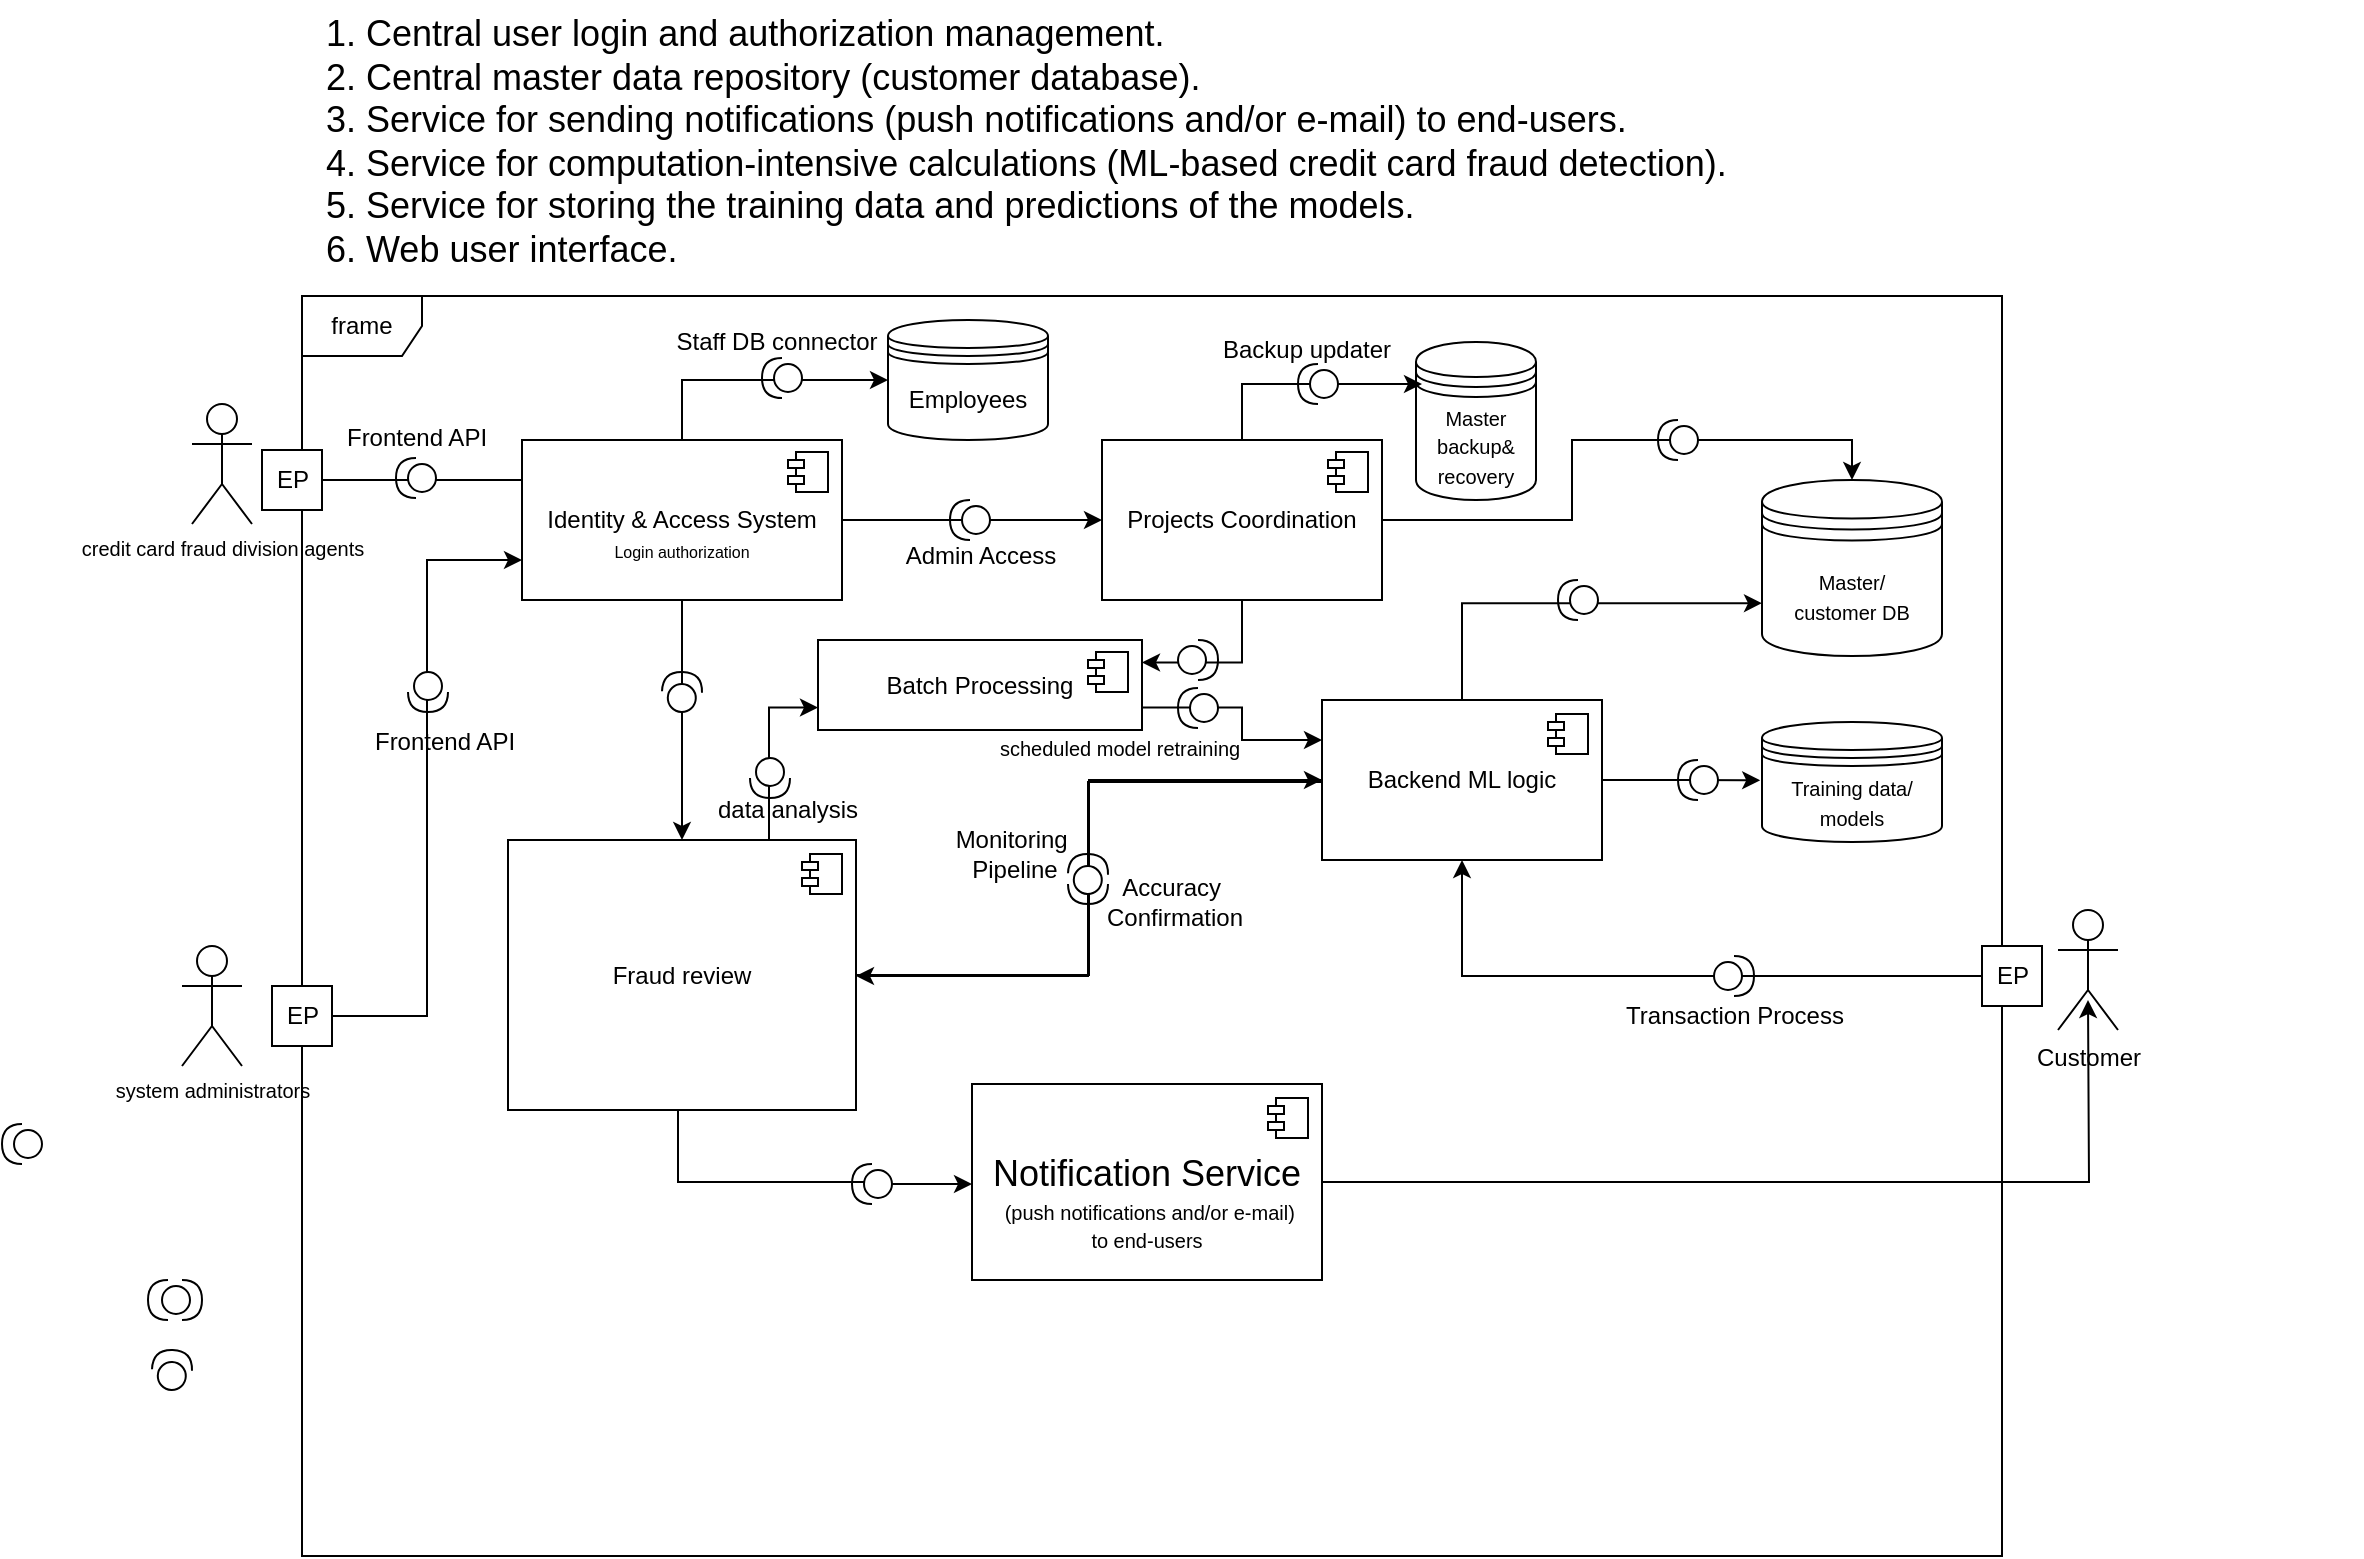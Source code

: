 <mxfile version="26.1.1">
  <diagram name="Page-1" id="Y1ZIsI3cRYYdyz1xf9G5">
    <mxGraphModel dx="833" dy="853" grid="0" gridSize="10" guides="1" tooltips="1" connect="1" arrows="1" fold="1" page="0" pageScale="1" pageWidth="1169" pageHeight="827" background="light-dark(#FFFFFF,#1A1A1A)" math="0" shadow="0">
      <root>
        <mxCell id="0" />
        <mxCell id="1" parent="0" />
        <mxCell id="VDTbSuDfrLie9FOIhOC3-1" value="&lt;p style=&quot;margin: 0px; font-variant-numeric: normal; font-variant-east-asian: normal; font-variant-alternates: normal; font-size-adjust: none; font-kerning: auto; font-optical-sizing: auto; font-feature-settings: normal; font-variation-settings: normal; font-variant-position: normal; font-variant-emoji: normal; font-stretch: normal; font-size: 10px; line-height: normal; text-align: start; text-wrap-mode: wrap;&quot; class=&quot;p1&quot;&gt;&lt;font style=&quot;color: light-dark(rgb(0, 0, 0), rgb(255, 255, 255));&quot;&gt;system administrators&lt;/font&gt;&lt;/p&gt;" style="shape=umlActor;verticalLabelPosition=bottom;verticalAlign=top;html=1;outlineConnect=0;" parent="1" vertex="1">
          <mxGeometry x="140" y="343" width="30" height="60" as="geometry" />
        </mxCell>
        <mxCell id="VDTbSuDfrLie9FOIhOC3-10" value="&lt;font style=&quot;font-size: 18px;&quot;&gt;1. Central user login and authorization management.&lt;br&gt;2. Central master data repository (customer database).&lt;br&gt;3. Service for sending notifications (push notifications and/or e-mail) to end-users.&lt;br&gt;4. Service for computation-intensive calculations (ML-based credit card fraud detection).&lt;br&gt;5. Service for storing the training data and predictions of the models.&lt;br&gt;6. Web user interface.&lt;/font&gt;" style="text;whiteSpace=wrap;html=1;" parent="1" vertex="1">
          <mxGeometry x="210" y="-130" width="1020" height="110" as="geometry" />
        </mxCell>
        <mxCell id="VDTbSuDfrLie9FOIhOC3-19" value="frame" style="shape=umlFrame;whiteSpace=wrap;html=1;pointerEvents=0;" parent="1" vertex="1">
          <mxGeometry x="200" y="18" width="850" height="630" as="geometry" />
        </mxCell>
        <mxCell id="VDTbSuDfrLie9FOIhOC3-20" value="EP" style="html=1;rounded=0;" parent="1" vertex="1">
          <mxGeometry x="180" y="95" width="30" height="30" as="geometry" />
        </mxCell>
        <mxCell id="VDTbSuDfrLie9FOIhOC3-21" value="" style="endArrow=none;html=1;rounded=0;align=center;verticalAlign=top;endFill=0;labelBackgroundColor=none;endSize=2;" parent="1" edge="1">
          <mxGeometry relative="1" as="geometry">
            <Array as="points" />
            <mxPoint x="210" y="110" as="sourcePoint" />
            <mxPoint x="320" y="110" as="targetPoint" />
          </mxGeometry>
        </mxCell>
        <mxCell id="wgYkP6aBfoAraLJDTdBe-10" style="edgeStyle=orthogonalEdgeStyle;rounded=0;orthogonalLoop=1;jettySize=auto;html=1;entryX=0;entryY=0.75;entryDx=0;entryDy=0;" edge="1" parent="1" source="VDTbSuDfrLie9FOIhOC3-23" target="VDTbSuDfrLie9FOIhOC3-30">
          <mxGeometry relative="1" as="geometry" />
        </mxCell>
        <mxCell id="VDTbSuDfrLie9FOIhOC3-23" value="EP" style="html=1;rounded=0;" parent="1" vertex="1">
          <mxGeometry x="185" y="363" width="30" height="30" as="geometry" />
        </mxCell>
        <mxCell id="VDTbSuDfrLie9FOIhOC3-28" value="&lt;p style=&quot;margin: 0px; font-variant-numeric: normal; font-variant-east-asian: normal; font-variant-alternates: normal; font-size-adjust: none; font-kerning: auto; font-optical-sizing: auto; font-feature-settings: normal; font-variation-settings: normal; font-variant-position: normal; font-variant-emoji: normal; font-stretch: normal; font-size: 10px; line-height: normal; text-align: start; text-wrap-mode: wrap;&quot; class=&quot;p1&quot;&gt;&lt;font style=&quot;color: light-dark(rgb(0, 0, 0), rgb(255, 255, 255));&quot;&gt;credit card fraud division agents&lt;/font&gt;&lt;/p&gt;" style="shape=umlActor;verticalLabelPosition=bottom;verticalAlign=top;html=1;outlineConnect=0;" parent="1" vertex="1">
          <mxGeometry x="145" y="72" width="30" height="60" as="geometry" />
        </mxCell>
        <mxCell id="wgYkP6aBfoAraLJDTdBe-21" style="edgeStyle=orthogonalEdgeStyle;rounded=0;orthogonalLoop=1;jettySize=auto;html=1;entryX=0;entryY=0.5;entryDx=0;entryDy=0;exitX=0.5;exitY=0;exitDx=0;exitDy=0;" edge="1" parent="1" source="VDTbSuDfrLie9FOIhOC3-30" target="VDTbSuDfrLie9FOIhOC3-39">
          <mxGeometry relative="1" as="geometry" />
        </mxCell>
        <mxCell id="wgYkP6aBfoAraLJDTdBe-25" style="edgeStyle=orthogonalEdgeStyle;rounded=0;orthogonalLoop=1;jettySize=auto;html=1;entryX=0;entryY=0.5;entryDx=0;entryDy=0;" edge="1" parent="1" source="VDTbSuDfrLie9FOIhOC3-30" target="wgYkP6aBfoAraLJDTdBe-23">
          <mxGeometry relative="1" as="geometry" />
        </mxCell>
        <mxCell id="wgYkP6aBfoAraLJDTdBe-38" style="edgeStyle=orthogonalEdgeStyle;rounded=0;orthogonalLoop=1;jettySize=auto;html=1;" edge="1" parent="1" source="VDTbSuDfrLie9FOIhOC3-30" target="VDTbSuDfrLie9FOIhOC3-37">
          <mxGeometry relative="1" as="geometry" />
        </mxCell>
        <mxCell id="VDTbSuDfrLie9FOIhOC3-30" value="&lt;div&gt;&lt;font style=&quot;font-size: 12px;&quot;&gt;&lt;br&gt;&lt;/font&gt;&lt;/div&gt;&lt;font style=&quot;font-size: 12px;&quot;&gt;Identity &amp;amp; Access System&lt;/font&gt;&lt;div&gt;&lt;div&gt;&lt;font style=&quot;font-size: 8px;&quot;&gt;Login authorization&lt;/font&gt;&lt;/div&gt;&lt;/div&gt;" style="html=1;dropTarget=0;whiteSpace=wrap;" parent="1" vertex="1">
          <mxGeometry x="310" y="90" width="160" height="80" as="geometry" />
        </mxCell>
        <mxCell id="VDTbSuDfrLie9FOIhOC3-31" value="" style="shape=module;jettyWidth=8;jettyHeight=4;" parent="VDTbSuDfrLie9FOIhOC3-30" vertex="1">
          <mxGeometry x="1" width="20" height="20" relative="1" as="geometry">
            <mxPoint x="-27" y="6" as="offset" />
          </mxGeometry>
        </mxCell>
        <mxCell id="P7DLpl95wBDP0d_DV1Da-6" style="edgeStyle=orthogonalEdgeStyle;rounded=0;orthogonalLoop=1;jettySize=auto;html=1;entryX=0;entryY=0.5;entryDx=0;entryDy=0;" parent="1" source="VDTbSuDfrLie9FOIhOC3-37" target="VDTbSuDfrLie9FOIhOC3-77" edge="1">
          <mxGeometry relative="1" as="geometry" />
        </mxCell>
        <mxCell id="P7DLpl95wBDP0d_DV1Da-9" style="edgeStyle=orthogonalEdgeStyle;rounded=0;orthogonalLoop=1;jettySize=auto;html=1;exitX=0.5;exitY=1;exitDx=0;exitDy=0;" parent="1" edge="1" source="VDTbSuDfrLie9FOIhOC3-37">
          <mxGeometry relative="1" as="geometry">
            <mxPoint x="343" y="426" as="sourcePoint" />
            <mxPoint x="535" y="462.0" as="targetPoint" />
            <Array as="points">
              <mxPoint x="388" y="425" />
              <mxPoint x="388" y="461" />
              <mxPoint x="492" y="461" />
              <mxPoint x="492" y="462" />
            </Array>
          </mxGeometry>
        </mxCell>
        <mxCell id="wgYkP6aBfoAraLJDTdBe-49" style="edgeStyle=orthogonalEdgeStyle;rounded=0;orthogonalLoop=1;jettySize=auto;html=1;entryX=0;entryY=0.75;entryDx=0;entryDy=0;exitX=0.75;exitY=0;exitDx=0;exitDy=0;" edge="1" parent="1" source="VDTbSuDfrLie9FOIhOC3-37" target="wgYkP6aBfoAraLJDTdBe-31">
          <mxGeometry relative="1" as="geometry" />
        </mxCell>
        <mxCell id="VDTbSuDfrLie9FOIhOC3-37" value="Fraud review" style="html=1;dropTarget=0;whiteSpace=wrap;" parent="1" vertex="1">
          <mxGeometry x="303" y="290" width="174" height="135" as="geometry" />
        </mxCell>
        <mxCell id="VDTbSuDfrLie9FOIhOC3-38" value="" style="shape=module;jettyWidth=8;jettyHeight=4;" parent="VDTbSuDfrLie9FOIhOC3-37" vertex="1">
          <mxGeometry x="1" width="20" height="20" relative="1" as="geometry">
            <mxPoint x="-27" y="7" as="offset" />
          </mxGeometry>
        </mxCell>
        <mxCell id="VDTbSuDfrLie9FOIhOC3-39" value="Employees" style="shape=datastore;whiteSpace=wrap;html=1;" parent="1" vertex="1">
          <mxGeometry x="493" y="30" width="80" height="60" as="geometry" />
        </mxCell>
        <mxCell id="VDTbSuDfrLie9FOIhOC3-57" value="" style="shape=providedRequiredInterface;html=1;verticalLabelPosition=bottom;direction=south;rotation=90;" parent="1" vertex="1">
          <mxGeometry x="247" y="99" width="20" height="20" as="geometry" />
        </mxCell>
        <mxCell id="VDTbSuDfrLie9FOIhOC3-58" value="" style="shape=providedRequiredInterface;html=1;verticalLabelPosition=bottom;rotation=90;" parent="1" vertex="1">
          <mxGeometry x="253" y="206" width="20" height="20" as="geometry" />
        </mxCell>
        <mxCell id="VDTbSuDfrLie9FOIhOC3-63" value="" style="shape=providedRequiredInterface;html=1;verticalLabelPosition=bottom;rotation=-180;" parent="1" vertex="1">
          <mxGeometry x="430" y="49" width="20" height="20" as="geometry" />
        </mxCell>
        <mxCell id="P7DLpl95wBDP0d_DV1Da-13" style="edgeStyle=orthogonalEdgeStyle;rounded=0;orthogonalLoop=1;jettySize=auto;html=1;" parent="1" target="VDTbSuDfrLie9FOIhOC3-37" edge="1">
          <mxGeometry relative="1" as="geometry">
            <mxPoint x="499" y="358" as="targetPoint" />
            <mxPoint x="673" y="260.0" as="sourcePoint" />
            <Array as="points">
              <mxPoint x="710" y="260" />
              <mxPoint x="710" y="261" />
              <mxPoint x="593" y="261" />
              <mxPoint x="593" y="358" />
            </Array>
          </mxGeometry>
        </mxCell>
        <mxCell id="wgYkP6aBfoAraLJDTdBe-44" style="edgeStyle=orthogonalEdgeStyle;rounded=0;orthogonalLoop=1;jettySize=auto;html=1;entryX=0;entryY=0.7;entryDx=0;entryDy=0;exitX=0.5;exitY=0;exitDx=0;exitDy=0;" edge="1" parent="1" source="VDTbSuDfrLie9FOIhOC3-77" target="VDTbSuDfrLie9FOIhOC3-85">
          <mxGeometry relative="1" as="geometry" />
        </mxCell>
        <mxCell id="VDTbSuDfrLie9FOIhOC3-77" value="Backend ML logic" style="html=1;dropTarget=0;whiteSpace=wrap;" parent="1" vertex="1">
          <mxGeometry x="710" y="220" width="140" height="80" as="geometry" />
        </mxCell>
        <mxCell id="VDTbSuDfrLie9FOIhOC3-78" value="" style="shape=module;jettyWidth=8;jettyHeight=4;" parent="VDTbSuDfrLie9FOIhOC3-77" vertex="1">
          <mxGeometry x="1" width="20" height="20" relative="1" as="geometry">
            <mxPoint x="-27" y="7" as="offset" />
          </mxGeometry>
        </mxCell>
        <mxCell id="VDTbSuDfrLie9FOIhOC3-80" value="&lt;span style=&quot;font-size: 10px;&quot;&gt;Training data/ models&lt;/span&gt;" style="shape=datastore;whiteSpace=wrap;html=1;" parent="1" vertex="1">
          <mxGeometry x="930" y="231" width="90" height="60" as="geometry" />
        </mxCell>
        <mxCell id="VDTbSuDfrLie9FOIhOC3-85" value="&lt;font style=&quot;font-size: 10px;&quot;&gt;Master/&lt;/font&gt;&lt;div&gt;&lt;font style=&quot;font-size: 10px;&quot;&gt;customer DB&lt;/font&gt;&lt;/div&gt;" style="shape=datastore;whiteSpace=wrap;html=1;" parent="1" vertex="1">
          <mxGeometry x="930" y="110" width="90" height="88" as="geometry" />
        </mxCell>
        <mxCell id="VDTbSuDfrLie9FOIhOC3-92" value="" style="shape=providedRequiredInterface;html=1;verticalLabelPosition=bottom;rotation=-180;" parent="1" vertex="1">
          <mxGeometry x="828" y="160" width="20" height="20" as="geometry" />
        </mxCell>
        <mxCell id="VDTbSuDfrLie9FOIhOC3-112" style="edgeStyle=orthogonalEdgeStyle;rounded=0;orthogonalLoop=1;jettySize=auto;html=1;exitX=1;exitY=0.5;exitDx=0;exitDy=0;" parent="1" source="VDTbSuDfrLie9FOIhOC3-94" edge="1">
          <mxGeometry relative="1" as="geometry">
            <mxPoint x="1093" y="370" as="targetPoint" />
            <mxPoint x="823" y="421.067" as="sourcePoint" />
          </mxGeometry>
        </mxCell>
        <mxCell id="VDTbSuDfrLie9FOIhOC3-94" value="&lt;span style=&quot;text-align: left;&quot;&gt;&lt;font style=&quot;&quot;&gt;&lt;font style=&quot;font-size: 18px;&quot;&gt;&lt;br&gt;&lt;/font&gt;&lt;/font&gt;&lt;/span&gt;&lt;div&gt;&lt;span style=&quot;text-align: left;&quot;&gt;&lt;font style=&quot;&quot;&gt;&lt;font style=&quot;font-size: 18px;&quot;&gt;Notification Service&lt;/font&gt;&lt;br&gt;&lt;span style=&quot;font-size: 10px;&quot;&gt;&amp;nbsp;(push notifications and/or e-mail) &lt;/span&gt;&lt;br&gt;&lt;span style=&quot;font-size: 10px;&quot;&gt;to end-users&lt;/span&gt;&lt;/font&gt;&lt;/span&gt;&lt;/div&gt;" style="html=1;dropTarget=0;whiteSpace=wrap;" parent="1" vertex="1">
          <mxGeometry x="535" y="412" width="175" height="98" as="geometry" />
        </mxCell>
        <mxCell id="VDTbSuDfrLie9FOIhOC3-95" value="" style="shape=module;jettyWidth=8;jettyHeight=4;" parent="VDTbSuDfrLie9FOIhOC3-94" vertex="1">
          <mxGeometry x="1" width="20" height="20" relative="1" as="geometry">
            <mxPoint x="-27" y="7" as="offset" />
          </mxGeometry>
        </mxCell>
        <mxCell id="VDTbSuDfrLie9FOIhOC3-97" value="Customer" style="shape=umlActor;verticalLabelPosition=bottom;verticalAlign=top;html=1;" parent="1" vertex="1">
          <mxGeometry x="1078" y="325" width="30" height="60" as="geometry" />
        </mxCell>
        <mxCell id="VDTbSuDfrLie9FOIhOC3-98" value="EP" style="html=1;rounded=0;" parent="1" vertex="1">
          <mxGeometry x="1040" y="343" width="30" height="30" as="geometry" />
        </mxCell>
        <mxCell id="VDTbSuDfrLie9FOIhOC3-102" value="" style="shape=providedRequiredInterface;html=1;verticalLabelPosition=bottom;" parent="1" vertex="1">
          <mxGeometry x="130" y="510" width="20" height="20" as="geometry" />
        </mxCell>
        <mxCell id="VDTbSuDfrLie9FOIhOC3-103" value="" style="shape=requiredInterface;html=1;verticalLabelPosition=bottom;rotation=-180;" parent="1" vertex="1">
          <mxGeometry x="123" y="510" width="10" height="20" as="geometry" />
        </mxCell>
        <mxCell id="VDTbSuDfrLie9FOIhOC3-108" value="" style="edgeStyle=orthogonalEdgeStyle;rounded=0;orthogonalLoop=1;jettySize=auto;html=1;entryX=0.5;entryY=1;entryDx=0;entryDy=0;" parent="1" source="VDTbSuDfrLie9FOIhOC3-98" target="VDTbSuDfrLie9FOIhOC3-77" edge="1">
          <mxGeometry relative="1" as="geometry">
            <mxPoint x="876" y="175" as="sourcePoint" />
            <mxPoint x="600" y="220" as="targetPoint" />
          </mxGeometry>
        </mxCell>
        <mxCell id="VDTbSuDfrLie9FOIhOC3-107" value="Transaction Process" style="shape=providedRequiredInterface;html=1;verticalLabelPosition=bottom;" parent="1" vertex="1">
          <mxGeometry x="906" y="348" width="20" height="20" as="geometry" />
        </mxCell>
        <mxCell id="VDTbSuDfrLie9FOIhOC3-113" value="" style="shape=providedRequiredInterface;html=1;verticalLabelPosition=bottom;rotation=-180;" parent="1" vertex="1">
          <mxGeometry x="50" y="432" width="20" height="20" as="geometry" />
        </mxCell>
        <mxCell id="P7DLpl95wBDP0d_DV1Da-10" value="" style="shape=providedRequiredInterface;html=1;verticalLabelPosition=bottom;rotation=-180;" parent="1" vertex="1">
          <mxGeometry x="475" y="452" width="20" height="20" as="geometry" />
        </mxCell>
        <mxCell id="wgYkP6aBfoAraLJDTdBe-1" style="edgeStyle=orthogonalEdgeStyle;rounded=0;orthogonalLoop=1;jettySize=auto;html=1;entryX=0.385;entryY=0.486;entryDx=0;entryDy=0;entryPerimeter=0;exitX=1;exitY=0.5;exitDx=0;exitDy=0;" edge="1" parent="1" source="VDTbSuDfrLie9FOIhOC3-77">
          <mxGeometry relative="1" as="geometry">
            <mxPoint x="834" y="260" as="sourcePoint" />
            <mxPoint x="929.1" y="260.16" as="targetPoint" />
          </mxGeometry>
        </mxCell>
        <mxCell id="VDTbSuDfrLie9FOIhOC3-105" value="" style="shape=providedRequiredInterface;html=1;verticalLabelPosition=bottom;rotation=-180;" parent="1" vertex="1">
          <mxGeometry x="888" y="250" width="20" height="20" as="geometry" />
        </mxCell>
        <mxCell id="VDTbSuDfrLie9FOIhOC3-12" value="" style="shape=providedRequiredInterface;html=1;verticalLabelPosition=bottom;rotation=-88;" parent="1" vertex="1">
          <mxGeometry x="380" y="206" width="20" height="20" as="geometry" />
        </mxCell>
        <mxCell id="wgYkP6aBfoAraLJDTdBe-8" value="" style="group;movable=1;resizable=1;rotatable=1;deletable=1;editable=1;locked=0;connectable=1;" vertex="1" connectable="0" parent="1">
          <mxGeometry x="582.657" y="296.657" width="20.686" height="25.343" as="geometry" />
        </mxCell>
        <mxCell id="P7DLpl95wBDP0d_DV1Da-12" value="" style="shape=requiredInterface;html=1;verticalLabelPosition=bottom;rotation=90;" parent="wgYkP6aBfoAraLJDTdBe-8" vertex="1">
          <mxGeometry x="5.343" y="10.343" width="10" height="20" as="geometry" />
        </mxCell>
        <mxCell id="wgYkP6aBfoAraLJDTdBe-6" value="" style="shape=providedRequiredInterface;html=1;verticalLabelPosition=bottom;rotation=-88;" vertex="1" parent="wgYkP6aBfoAraLJDTdBe-8">
          <mxGeometry x="0.343" y="0.343" width="20" height="20" as="geometry" />
        </mxCell>
        <mxCell id="wgYkP6aBfoAraLJDTdBe-12" value="Frontend API" style="text;html=1;align=center;verticalAlign=middle;resizable=0;points=[];autosize=1;strokeColor=none;fillColor=none;" vertex="1" parent="1">
          <mxGeometry x="226" y="226" width="90" height="30" as="geometry" />
        </mxCell>
        <mxCell id="wgYkP6aBfoAraLJDTdBe-13" value="Frontend API" style="text;html=1;align=center;verticalAlign=middle;resizable=0;points=[];autosize=1;strokeColor=none;fillColor=none;" vertex="1" parent="1">
          <mxGeometry x="212" y="74" width="90" height="30" as="geometry" />
        </mxCell>
        <mxCell id="wgYkP6aBfoAraLJDTdBe-14" value="Staff DB connector" style="text;html=1;align=center;verticalAlign=middle;resizable=0;points=[];autosize=1;strokeColor=none;fillColor=none;" vertex="1" parent="1">
          <mxGeometry x="377" y="26" width="120" height="30" as="geometry" />
        </mxCell>
        <mxCell id="wgYkP6aBfoAraLJDTdBe-19" value="" style="shape=providedRequiredInterface;html=1;verticalLabelPosition=bottom;rotation=-88;" vertex="1" parent="1">
          <mxGeometry x="125" y="545" width="20" height="20" as="geometry" />
        </mxCell>
        <mxCell id="wgYkP6aBfoAraLJDTdBe-20" value="Backup updater" style="text;html=1;align=center;verticalAlign=middle;resizable=0;points=[];autosize=1;strokeColor=none;fillColor=none;" vertex="1" parent="1">
          <mxGeometry x="647" y="30" width="110" height="30" as="geometry" />
        </mxCell>
        <mxCell id="wgYkP6aBfoAraLJDTdBe-28" style="edgeStyle=orthogonalEdgeStyle;rounded=0;orthogonalLoop=1;jettySize=auto;html=1;entryX=0.5;entryY=0;entryDx=0;entryDy=0;" edge="1" parent="1" source="wgYkP6aBfoAraLJDTdBe-23" target="VDTbSuDfrLie9FOIhOC3-85">
          <mxGeometry relative="1" as="geometry" />
        </mxCell>
        <mxCell id="wgYkP6aBfoAraLJDTdBe-39" style="edgeStyle=orthogonalEdgeStyle;rounded=0;orthogonalLoop=1;jettySize=auto;html=1;entryX=1;entryY=0.25;entryDx=0;entryDy=0;" edge="1" parent="1" source="wgYkP6aBfoAraLJDTdBe-23" target="wgYkP6aBfoAraLJDTdBe-31">
          <mxGeometry relative="1" as="geometry" />
        </mxCell>
        <mxCell id="wgYkP6aBfoAraLJDTdBe-23" value="&lt;div&gt;&lt;font style=&quot;font-size: 12px;&quot;&gt;&lt;br&gt;&lt;/font&gt;&lt;/div&gt;&lt;div&gt;&lt;div&gt;Projects Coordination&lt;/div&gt;&lt;div&gt;&lt;br&gt;&lt;/div&gt;&lt;/div&gt;" style="html=1;dropTarget=0;whiteSpace=wrap;" vertex="1" parent="1">
          <mxGeometry x="600" y="90" width="140" height="80" as="geometry" />
        </mxCell>
        <mxCell id="wgYkP6aBfoAraLJDTdBe-24" value="" style="shape=module;jettyWidth=8;jettyHeight=4;" vertex="1" parent="wgYkP6aBfoAraLJDTdBe-23">
          <mxGeometry x="1" width="20" height="20" relative="1" as="geometry">
            <mxPoint x="-27" y="6" as="offset" />
          </mxGeometry>
        </mxCell>
        <mxCell id="wgYkP6aBfoAraLJDTdBe-26" value="" style="shape=providedRequiredInterface;html=1;verticalLabelPosition=bottom;rotation=-180;" vertex="1" parent="1">
          <mxGeometry x="524" y="120" width="20" height="20" as="geometry" />
        </mxCell>
        <mxCell id="wgYkP6aBfoAraLJDTdBe-27" value="Admin Access" style="text;html=1;align=center;verticalAlign=middle;resizable=0;points=[];autosize=1;strokeColor=none;fillColor=none;" vertex="1" parent="1">
          <mxGeometry x="489" y="132.5" width="100" height="30" as="geometry" />
        </mxCell>
        <mxCell id="wgYkP6aBfoAraLJDTdBe-29" value="&lt;font style=&quot;font-size: 10px;&quot;&gt;Master&lt;/font&gt;&lt;div&gt;&lt;span style=&quot;font-size: 10px;&quot;&gt;backup&amp;amp;&lt;br&gt;recovery&lt;/span&gt;&lt;/div&gt;" style="shape=datastore;whiteSpace=wrap;html=1;" vertex="1" parent="1">
          <mxGeometry x="757" y="41" width="60" height="79" as="geometry" />
        </mxCell>
        <mxCell id="wgYkP6aBfoAraLJDTdBe-30" style="edgeStyle=orthogonalEdgeStyle;rounded=0;orthogonalLoop=1;jettySize=auto;html=1;" edge="1" parent="1" source="wgYkP6aBfoAraLJDTdBe-23">
          <mxGeometry relative="1" as="geometry">
            <mxPoint x="760" y="62" as="targetPoint" />
            <Array as="points">
              <mxPoint x="670" y="62" />
            </Array>
          </mxGeometry>
        </mxCell>
        <mxCell id="wgYkP6aBfoAraLJDTdBe-40" style="edgeStyle=orthogonalEdgeStyle;rounded=0;orthogonalLoop=1;jettySize=auto;html=1;entryX=0;entryY=0.25;entryDx=0;entryDy=0;exitX=1;exitY=0.75;exitDx=0;exitDy=0;" edge="1" parent="1" source="wgYkP6aBfoAraLJDTdBe-31" target="VDTbSuDfrLie9FOIhOC3-77">
          <mxGeometry relative="1" as="geometry">
            <Array as="points">
              <mxPoint x="670" y="224" />
              <mxPoint x="670" y="240" />
            </Array>
          </mxGeometry>
        </mxCell>
        <mxCell id="wgYkP6aBfoAraLJDTdBe-31" value="Batch Processing" style="html=1;dropTarget=0;whiteSpace=wrap;" vertex="1" parent="1">
          <mxGeometry x="458" y="190" width="162" height="45" as="geometry" />
        </mxCell>
        <mxCell id="wgYkP6aBfoAraLJDTdBe-32" value="" style="shape=module;jettyWidth=8;jettyHeight=4;" vertex="1" parent="wgYkP6aBfoAraLJDTdBe-31">
          <mxGeometry x="1" width="20" height="20" relative="1" as="geometry">
            <mxPoint x="-27" y="6" as="offset" />
          </mxGeometry>
        </mxCell>
        <mxCell id="wgYkP6aBfoAraLJDTdBe-35" value="" style="shape=providedRequiredInterface;html=1;verticalLabelPosition=bottom;rotation=-180;" vertex="1" parent="1">
          <mxGeometry x="878" y="80" width="20" height="20" as="geometry" />
        </mxCell>
        <mxCell id="wgYkP6aBfoAraLJDTdBe-36" value="" style="shape=providedRequiredInterface;html=1;verticalLabelPosition=bottom;rotation=-180;" vertex="1" parent="1">
          <mxGeometry x="698" y="52" width="20" height="20" as="geometry" />
        </mxCell>
        <mxCell id="wgYkP6aBfoAraLJDTdBe-41" value="" style="shape=providedRequiredInterface;html=1;verticalLabelPosition=bottom;rotation=-180;" vertex="1" parent="1">
          <mxGeometry x="638" y="214" width="20" height="20" as="geometry" />
        </mxCell>
        <mxCell id="wgYkP6aBfoAraLJDTdBe-42" value="" style="shape=providedRequiredInterface;html=1;verticalLabelPosition=bottom;rotation=0;" vertex="1" parent="1">
          <mxGeometry x="638" y="190" width="20" height="20" as="geometry" />
        </mxCell>
        <mxCell id="wgYkP6aBfoAraLJDTdBe-43" value="Accuracy&amp;nbsp;&lt;div&gt;Confirmation&lt;/div&gt;" style="text;html=1;align=center;verticalAlign=middle;resizable=0;points=[];autosize=1;strokeColor=none;fillColor=none;" vertex="1" parent="1">
          <mxGeometry x="591" y="300.5" width="90" height="40" as="geometry" />
        </mxCell>
        <mxCell id="wgYkP6aBfoAraLJDTdBe-46" value="&lt;font style=&quot;font-size: 10px;&quot;&gt;scheduled model retraining&lt;/font&gt;" style="text;whiteSpace=wrap;html=1;" vertex="1" parent="1">
          <mxGeometry x="547" y="230" width="125" height="36" as="geometry" />
        </mxCell>
        <mxCell id="wgYkP6aBfoAraLJDTdBe-47" value="data analysis" style="text;whiteSpace=wrap;html=1;" vertex="1" parent="1">
          <mxGeometry x="406" y="260.65" width="80" height="36" as="geometry" />
        </mxCell>
        <mxCell id="wgYkP6aBfoAraLJDTdBe-50" value="" style="shape=providedRequiredInterface;html=1;verticalLabelPosition=bottom;rotation=90;" vertex="1" parent="1">
          <mxGeometry x="424" y="249" width="20" height="20" as="geometry" />
        </mxCell>
        <mxCell id="wgYkP6aBfoAraLJDTdBe-51" value="Monitoring&amp;nbsp;&lt;br&gt;Pipeline" style="text;html=1;align=center;verticalAlign=middle;resizable=0;points=[];autosize=1;strokeColor=none;fillColor=none;" vertex="1" parent="1">
          <mxGeometry x="517" y="276.5" width="77" height="41" as="geometry" />
        </mxCell>
      </root>
    </mxGraphModel>
  </diagram>
</mxfile>

